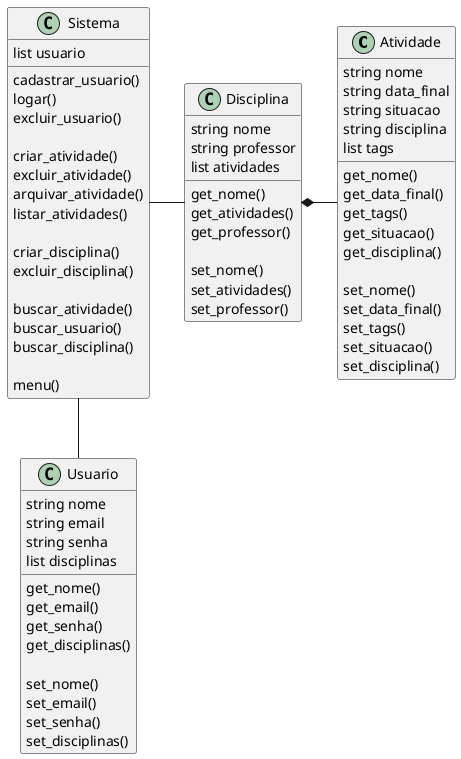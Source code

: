 @startuml

class Atividade{
    string nome
    string data_final
    string situacao
    string disciplina
    list tags
    
    get_nome()
    get_data_final()
    get_tags()
    get_situacao()
    get_disciplina()
    
    set_nome()
    set_data_final()
    set_tags()
    set_situacao()
    set_disciplina()
}

class Sistema{
    list usuario
    
    cadastrar_usuario()
    logar()
    excluir_usuario()
    
    criar_atividade()
    excluir_atividade()
    arquivar_atividade()
    listar_atividades()
    
    criar_disciplina()
    excluir_disciplina()
    
    buscar_atividade()
    buscar_usuario()
    buscar_disciplina()
    
    menu()
    

    
}

class Disciplina{
    string nome
    string professor
    list atividades
    
    
    get_nome()
    get_atividades()
    get_professor()
    
    set_nome()
    set_atividades()
    set_professor()
    
}

class Usuario{
    string nome
    string email
    string senha
    list disciplinas
    
    get_nome()
    get_email()
    get_senha()
    get_disciplinas()
    
    set_nome()
    set_email()
    set_senha()
    set_disciplinas()
}


Sistema -- Usuario
Sistema - Disciplina
Disciplina *- Atividade

@enduml

